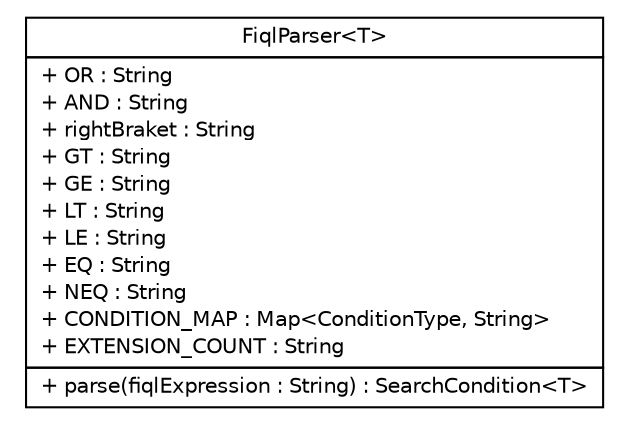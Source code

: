 #!/usr/local/bin/dot
#
# Class diagram 
# Generated by UMLGraph version 5.1 (http://www.umlgraph.org/)
#

digraph G {
	edge [fontname="Helvetica",fontsize=10,labelfontname="Helvetica",labelfontsize=10];
	node [fontname="Helvetica",fontsize=10,shape=plaintext];
	nodesep=0.25;
	ranksep=0.5;
	rankdir=LR;
	// org.apache.cxf.jaxrs.ext.search.fiql.FiqlParser<T>
	c8668 [label=<<table title="org.apache.cxf.jaxrs.ext.search.fiql.FiqlParser" border="0" cellborder="1" cellspacing="0" cellpadding="2" port="p" href="./FiqlParser.html">
		<tr><td><table border="0" cellspacing="0" cellpadding="1">
<tr><td align="center" balign="center"> FiqlParser&lt;T&gt; </td></tr>
		</table></td></tr>
		<tr><td><table border="0" cellspacing="0" cellpadding="1">
<tr><td align="left" balign="left"> + OR : String </td></tr>
<tr><td align="left" balign="left"> + AND : String </td></tr>
<tr><td align="left" balign="left"> + rightBraket : String </td></tr>
<tr><td align="left" balign="left"> + GT : String </td></tr>
<tr><td align="left" balign="left"> + GE : String </td></tr>
<tr><td align="left" balign="left"> + LT : String </td></tr>
<tr><td align="left" balign="left"> + LE : String </td></tr>
<tr><td align="left" balign="left"> + EQ : String </td></tr>
<tr><td align="left" balign="left"> + NEQ : String </td></tr>
<tr><td align="left" balign="left"> + CONDITION_MAP : Map&lt;ConditionType, String&gt; </td></tr>
<tr><td align="left" balign="left"> + EXTENSION_COUNT : String </td></tr>
		</table></td></tr>
		<tr><td><table border="0" cellspacing="0" cellpadding="1">
<tr><td align="left" balign="left"> + parse(fiqlExpression : String) : SearchCondition&lt;T&gt; </td></tr>
		</table></td></tr>
		</table>>, fontname="Helvetica", fontcolor="black", fontsize=10.0];
}

